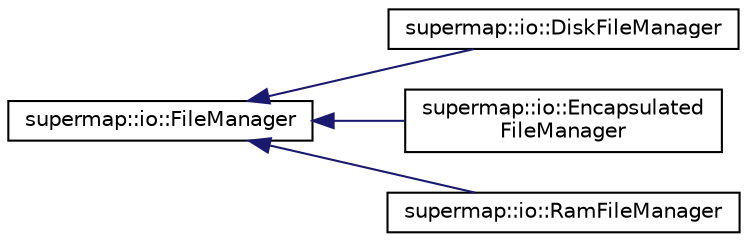 digraph "Graphical Class Hierarchy"
{
 // LATEX_PDF_SIZE
  edge [fontname="Helvetica",fontsize="10",labelfontname="Helvetica",labelfontsize="10"];
  node [fontname="Helvetica",fontsize="10",shape=record];
  rankdir="LR";
  Node0 [label="supermap::io::FileManager",height=0.2,width=0.4,color="black", fillcolor="white", style="filled",URL="$classsupermap_1_1io_1_1FileManager.html",tooltip="File system explorer."];
  Node0 -> Node1 [dir="back",color="midnightblue",fontsize="10",style="solid",fontname="Helvetica"];
  Node1 [label="supermap::io::DiskFileManager",height=0.2,width=0.4,color="black", fillcolor="white", style="filled",URL="$classsupermap_1_1io_1_1DiskFileManager.html",tooltip="Actual file system manager."];
  Node0 -> Node2 [dir="back",color="midnightblue",fontsize="10",style="solid",fontname="Helvetica"];
  Node2 [label="supermap::io::Encapsulated\lFileManager",height=0.2,width=0.4,color="black", fillcolor="white", style="filled",URL="$classsupermap_1_1io_1_1EncapsulatedFileManager.html",tooltip="Capsule for other FileManager. Isolates all inner FileManager activity in the root."];
  Node0 -> Node3 [dir="back",color="midnightblue",fontsize="10",style="solid",fontname="Helvetica"];
  Node3 [label="supermap::io::RamFileManager",height=0.2,width=0.4,color="black", fillcolor="white", style="filled",URL="$classsupermap_1_1io_1_1RamFileManager.html",tooltip="Virtual file manager. None of actions are affecting real file system. All changes are stored in opera..."];
}
